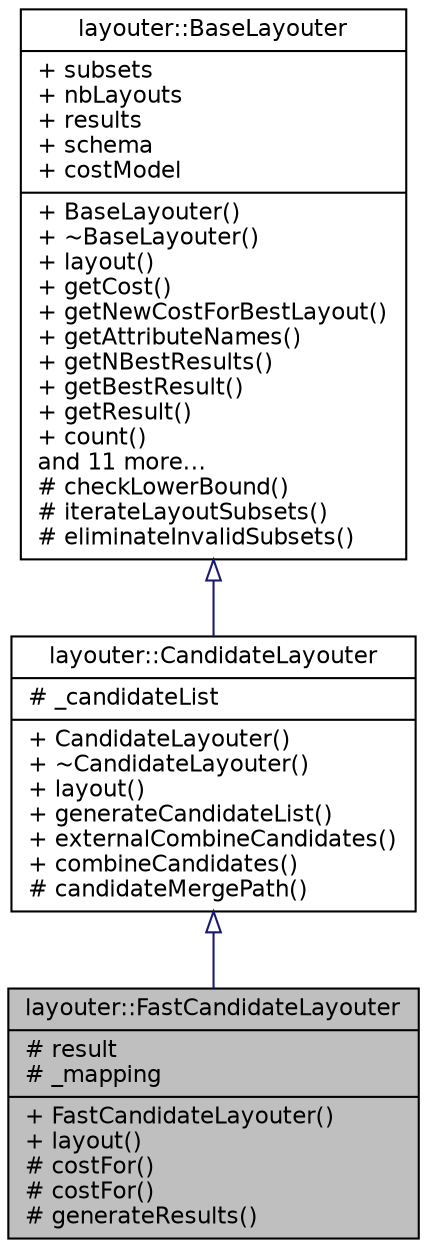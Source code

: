 digraph "layouter::FastCandidateLayouter"
{
  edge [fontname="Helvetica",fontsize="11",labelfontname="Helvetica",labelfontsize="11"];
  node [fontname="Helvetica",fontsize="11",shape=record];
  Node1 [label="{layouter::FastCandidateLayouter\n|# result\l# _mapping\l|+ FastCandidateLayouter()\l+ layout()\l# costFor()\l# costFor()\l# generateResults()\l}",height=0.2,width=0.4,color="black", fillcolor="grey75", style="filled" fontcolor="black"];
  Node2 -> Node1 [dir="back",color="midnightblue",fontsize="11",style="solid",arrowtail="onormal",fontname="Helvetica"];
  Node2 [label="{layouter::CandidateLayouter\n|# _candidateList\l|+ CandidateLayouter()\l+ ~CandidateLayouter()\l+ layout()\l+ generateCandidateList()\l+ externalCombineCandidates()\l+ combineCandidates()\l# candidateMergePath()\l}",height=0.2,width=0.4,color="black", fillcolor="white", style="filled",URL="$classlayouter_1_1_candidate_layouter.html"];
  Node3 -> Node2 [dir="back",color="midnightblue",fontsize="11",style="solid",arrowtail="onormal",fontname="Helvetica"];
  Node3 [label="{layouter::BaseLayouter\n|+ subsets\l+ nbLayouts\l+ results\l+ schema\l+ costModel\l|+ BaseLayouter()\l+ ~BaseLayouter()\l+ layout()\l+ getCost()\l+ getNewCostForBestLayout()\l+ getAttributeNames()\l+ getNBestResults()\l+ getBestResult()\l+ getResult()\l+ count()\land 11 more...\l# checkLowerBound()\l# iterateLayoutSubsets()\l# eliminateInvalidSubsets()\l}",height=0.2,width=0.4,color="black", fillcolor="white", style="filled",URL="$classlayouter_1_1_base_layouter.html"];
}
